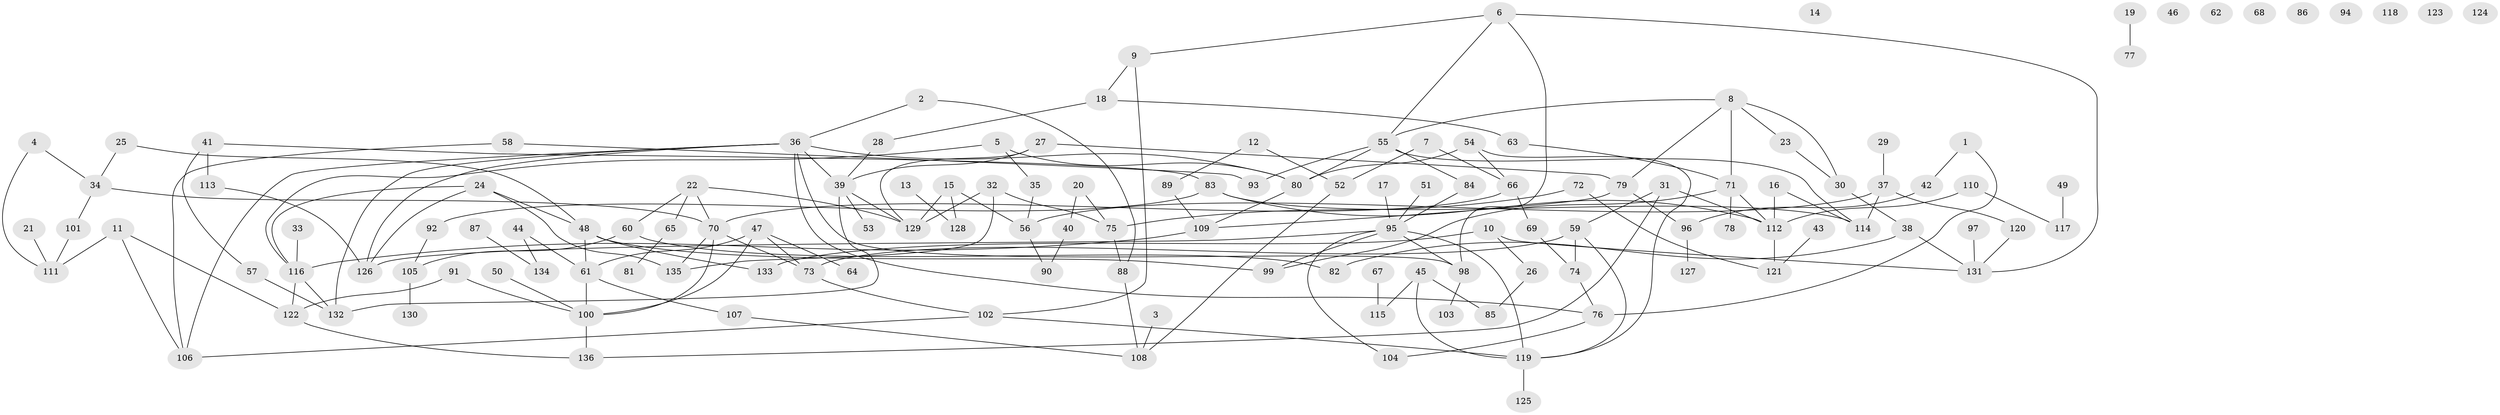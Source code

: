 // Generated by graph-tools (version 1.1) at 2025/25/03/09/25 03:25:17]
// undirected, 136 vertices, 182 edges
graph export_dot {
graph [start="1"]
  node [color=gray90,style=filled];
  1;
  2;
  3;
  4;
  5;
  6;
  7;
  8;
  9;
  10;
  11;
  12;
  13;
  14;
  15;
  16;
  17;
  18;
  19;
  20;
  21;
  22;
  23;
  24;
  25;
  26;
  27;
  28;
  29;
  30;
  31;
  32;
  33;
  34;
  35;
  36;
  37;
  38;
  39;
  40;
  41;
  42;
  43;
  44;
  45;
  46;
  47;
  48;
  49;
  50;
  51;
  52;
  53;
  54;
  55;
  56;
  57;
  58;
  59;
  60;
  61;
  62;
  63;
  64;
  65;
  66;
  67;
  68;
  69;
  70;
  71;
  72;
  73;
  74;
  75;
  76;
  77;
  78;
  79;
  80;
  81;
  82;
  83;
  84;
  85;
  86;
  87;
  88;
  89;
  90;
  91;
  92;
  93;
  94;
  95;
  96;
  97;
  98;
  99;
  100;
  101;
  102;
  103;
  104;
  105;
  106;
  107;
  108;
  109;
  110;
  111;
  112;
  113;
  114;
  115;
  116;
  117;
  118;
  119;
  120;
  121;
  122;
  123;
  124;
  125;
  126;
  127;
  128;
  129;
  130;
  131;
  132;
  133;
  134;
  135;
  136;
  1 -- 42;
  1 -- 76;
  2 -- 36;
  2 -- 88;
  3 -- 108;
  4 -- 34;
  4 -- 111;
  5 -- 35;
  5 -- 80;
  5 -- 116;
  6 -- 9;
  6 -- 55;
  6 -- 98;
  6 -- 131;
  7 -- 52;
  7 -- 66;
  8 -- 23;
  8 -- 30;
  8 -- 55;
  8 -- 71;
  8 -- 79;
  9 -- 18;
  9 -- 102;
  10 -- 26;
  10 -- 131;
  10 -- 133;
  11 -- 106;
  11 -- 111;
  11 -- 122;
  12 -- 52;
  12 -- 89;
  13 -- 128;
  15 -- 56;
  15 -- 128;
  15 -- 129;
  16 -- 112;
  16 -- 114;
  17 -- 95;
  18 -- 28;
  18 -- 63;
  19 -- 77;
  20 -- 40;
  20 -- 75;
  21 -- 111;
  22 -- 60;
  22 -- 65;
  22 -- 70;
  22 -- 129;
  23 -- 30;
  24 -- 48;
  24 -- 116;
  24 -- 126;
  24 -- 135;
  25 -- 34;
  25 -- 48;
  26 -- 85;
  27 -- 39;
  27 -- 79;
  27 -- 129;
  28 -- 39;
  29 -- 37;
  30 -- 38;
  31 -- 59;
  31 -- 112;
  31 -- 136;
  32 -- 75;
  32 -- 129;
  32 -- 135;
  33 -- 116;
  34 -- 70;
  34 -- 101;
  35 -- 56;
  36 -- 39;
  36 -- 76;
  36 -- 80;
  36 -- 98;
  36 -- 106;
  36 -- 126;
  36 -- 132;
  37 -- 56;
  37 -- 114;
  37 -- 120;
  38 -- 82;
  38 -- 131;
  39 -- 53;
  39 -- 129;
  39 -- 132;
  40 -- 90;
  41 -- 57;
  41 -- 83;
  41 -- 113;
  42 -- 96;
  43 -- 121;
  44 -- 61;
  44 -- 134;
  45 -- 85;
  45 -- 115;
  45 -- 119;
  47 -- 61;
  47 -- 64;
  47 -- 73;
  47 -- 100;
  48 -- 61;
  48 -- 99;
  48 -- 133;
  49 -- 117;
  50 -- 100;
  51 -- 95;
  52 -- 108;
  54 -- 66;
  54 -- 80;
  54 -- 119;
  55 -- 80;
  55 -- 84;
  55 -- 93;
  55 -- 114;
  56 -- 90;
  57 -- 132;
  58 -- 93;
  58 -- 106;
  59 -- 73;
  59 -- 74;
  59 -- 119;
  60 -- 82;
  60 -- 105;
  61 -- 100;
  61 -- 107;
  63 -- 71;
  65 -- 81;
  66 -- 69;
  66 -- 70;
  67 -- 115;
  69 -- 74;
  70 -- 73;
  70 -- 100;
  70 -- 135;
  71 -- 78;
  71 -- 99;
  71 -- 112;
  72 -- 75;
  72 -- 121;
  73 -- 102;
  74 -- 76;
  75 -- 88;
  76 -- 104;
  79 -- 96;
  79 -- 109;
  80 -- 109;
  83 -- 92;
  83 -- 112;
  83 -- 114;
  84 -- 95;
  87 -- 134;
  88 -- 108;
  89 -- 109;
  91 -- 100;
  91 -- 122;
  92 -- 105;
  95 -- 98;
  95 -- 99;
  95 -- 104;
  95 -- 119;
  95 -- 126;
  96 -- 127;
  97 -- 131;
  98 -- 103;
  100 -- 136;
  101 -- 111;
  102 -- 106;
  102 -- 119;
  105 -- 130;
  107 -- 108;
  109 -- 116;
  110 -- 112;
  110 -- 117;
  112 -- 121;
  113 -- 126;
  116 -- 122;
  116 -- 132;
  119 -- 125;
  120 -- 131;
  122 -- 136;
}
